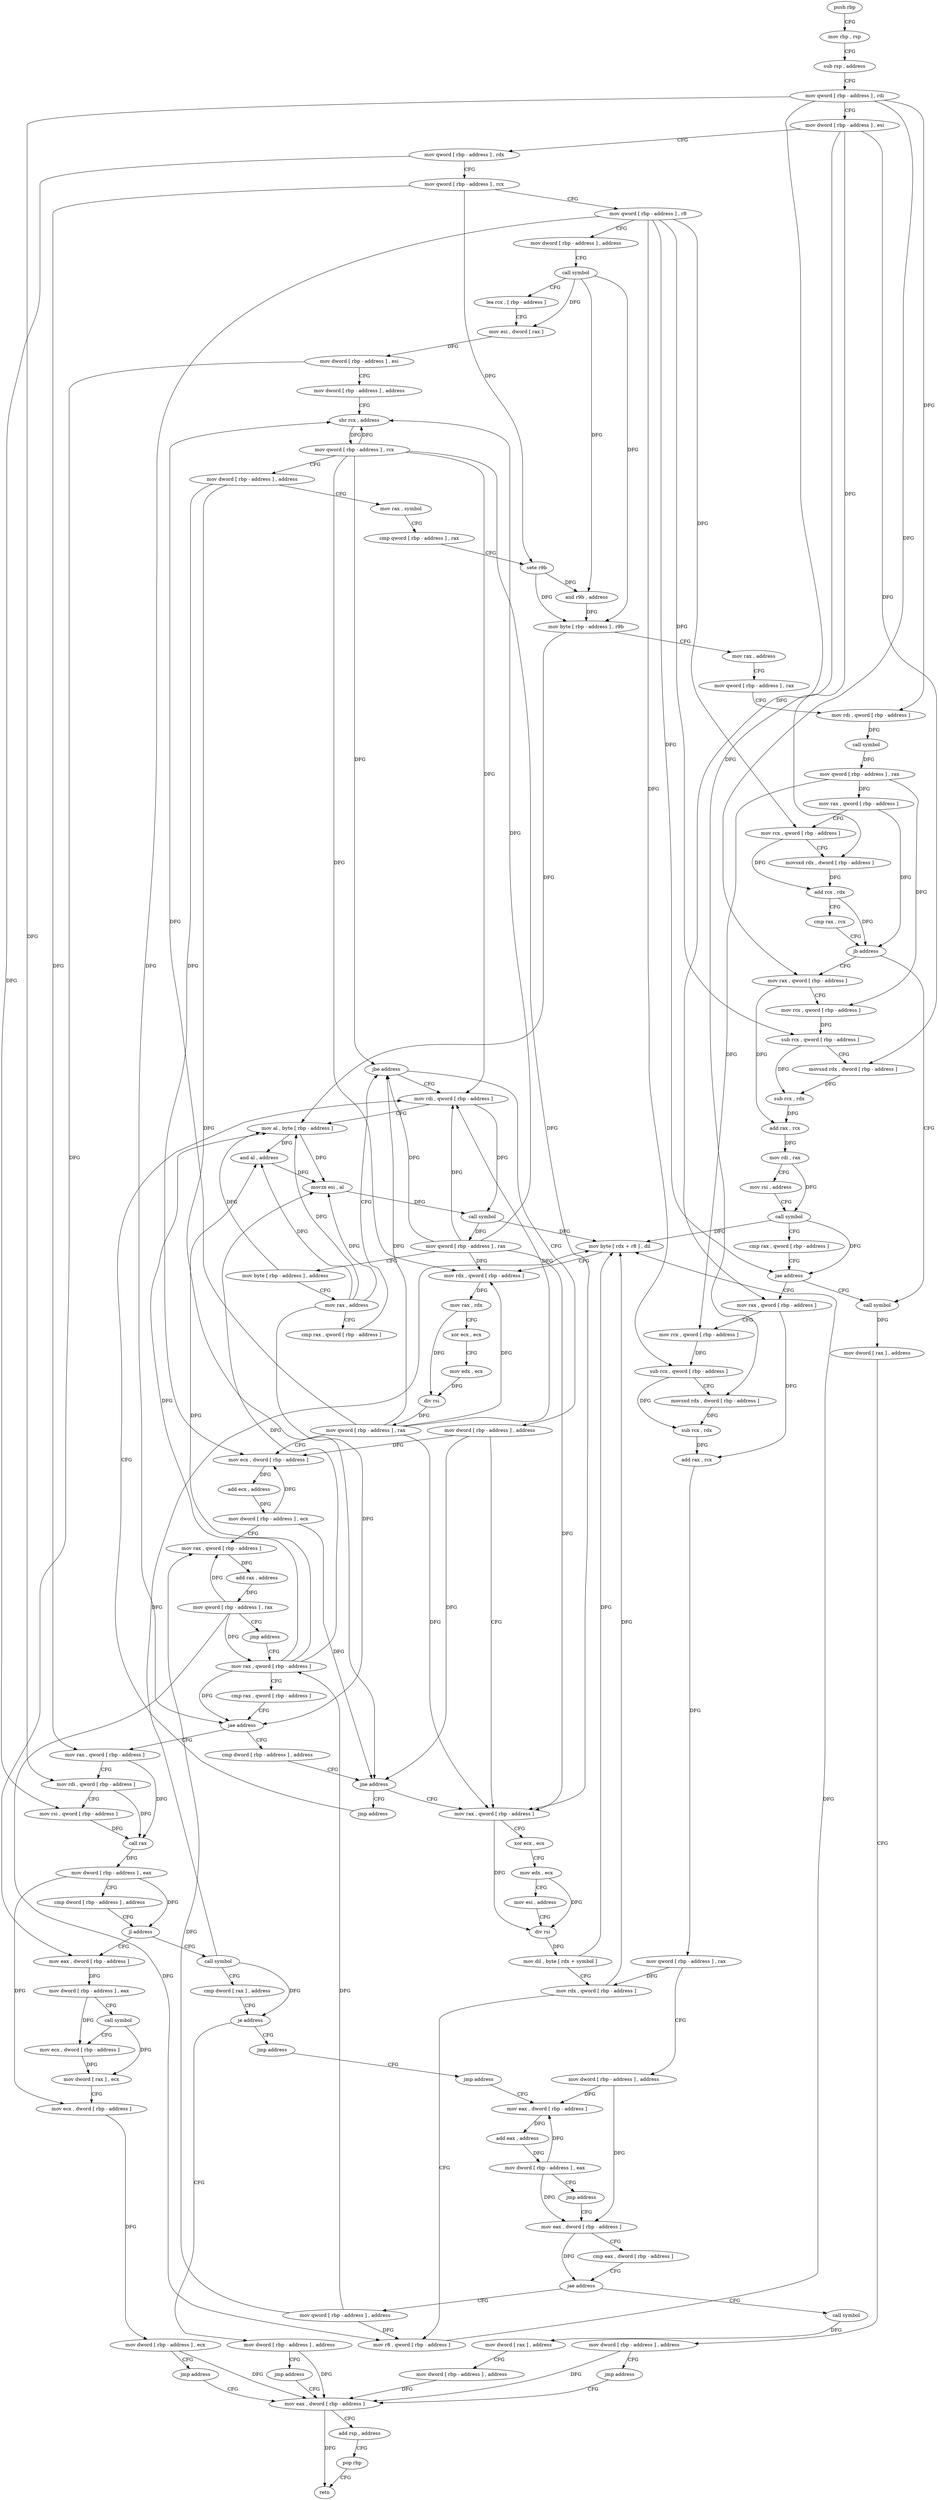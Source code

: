 digraph "func" {
"4288608" [label = "push rbp" ]
"4288609" [label = "mov rbp , rsp" ]
"4288612" [label = "sub rsp , address" ]
"4288619" [label = "mov qword [ rbp - address ] , rdi" ]
"4288623" [label = "mov dword [ rbp - address ] , esi" ]
"4288626" [label = "mov qword [ rbp - address ] , rdx" ]
"4288630" [label = "mov qword [ rbp - address ] , rcx" ]
"4288634" [label = "mov qword [ rbp - address ] , r8" ]
"4288638" [label = "mov dword [ rbp - address ] , address" ]
"4288645" [label = "call symbol" ]
"4288650" [label = "lea rcx , [ rbp - address ]" ]
"4288654" [label = "mov esi , dword [ rax ]" ]
"4288656" [label = "mov dword [ rbp - address ] , esi" ]
"4288659" [label = "mov dword [ rbp - address ] , address" ]
"4288666" [label = "shr rcx , address" ]
"4288670" [label = "mov qword [ rbp - address ] , rcx" ]
"4288674" [label = "mov dword [ rbp - address ] , address" ]
"4288681" [label = "mov rax , symbol" ]
"4288691" [label = "cmp qword [ rbp - address ] , rax" ]
"4288695" [label = "sete r9b" ]
"4288699" [label = "and r9b , address" ]
"4288703" [label = "mov byte [ rbp - address ] , r9b" ]
"4288707" [label = "mov rax , address" ]
"4288717" [label = "mov qword [ rbp - address ] , rax" ]
"4288721" [label = "mov rdi , qword [ rbp - address ]" ]
"4288725" [label = "call symbol" ]
"4288730" [label = "mov qword [ rbp - address ] , rax" ]
"4288734" [label = "mov rax , qword [ rbp - address ]" ]
"4288738" [label = "mov rcx , qword [ rbp - address ]" ]
"4288742" [label = "movsxd rdx , dword [ rbp - address ]" ]
"4288746" [label = "add rcx , rdx" ]
"4288749" [label = "cmp rax , rcx" ]
"4288752" [label = "jb address" ]
"4288808" [label = "call symbol" ]
"4288758" [label = "mov rax , qword [ rbp - address ]" ]
"4288813" [label = "mov dword [ rax ] , address" ]
"4288819" [label = "mov dword [ rbp - address ] , address" ]
"4288826" [label = "jmp address" ]
"4289169" [label = "mov eax , dword [ rbp - address ]" ]
"4288762" [label = "mov rcx , qword [ rbp - address ]" ]
"4288766" [label = "sub rcx , qword [ rbp - address ]" ]
"4288770" [label = "movsxd rdx , dword [ rbp - address ]" ]
"4288774" [label = "sub rcx , rdx" ]
"4288777" [label = "add rax , rcx" ]
"4288780" [label = "mov rdi , rax" ]
"4288783" [label = "mov rsi , address" ]
"4288793" [label = "call symbol" ]
"4288798" [label = "cmp rax , qword [ rbp - address ]" ]
"4288802" [label = "jae address" ]
"4288831" [label = "mov rax , qword [ rbp - address ]" ]
"4289172" [label = "add rsp , address" ]
"4289179" [label = "pop rbp" ]
"4289180" [label = "retn" ]
"4288835" [label = "mov rcx , qword [ rbp - address ]" ]
"4288839" [label = "sub rcx , qword [ rbp - address ]" ]
"4288843" [label = "movsxd rdx , dword [ rbp - address ]" ]
"4288847" [label = "sub rcx , rdx" ]
"4288850" [label = "add rax , rcx" ]
"4288853" [label = "mov qword [ rbp - address ] , rax" ]
"4288857" [label = "mov dword [ rbp - address ] , address" ]
"4288864" [label = "mov eax , dword [ rbp - address ]" ]
"4289151" [label = "call symbol" ]
"4289156" [label = "mov dword [ rax ] , address" ]
"4289162" [label = "mov dword [ rbp - address ] , address" ]
"4288876" [label = "mov qword [ rbp - address ] , address" ]
"4288884" [label = "mov rax , qword [ rbp - address ]" ]
"4289047" [label = "mov rax , qword [ rbp - address ]" ]
"4289051" [label = "mov rdi , qword [ rbp - address ]" ]
"4289055" [label = "mov rsi , qword [ rbp - address ]" ]
"4289059" [label = "call rax" ]
"4289061" [label = "mov dword [ rbp - address ] , eax" ]
"4289064" [label = "cmp dword [ rbp - address ] , address" ]
"4289068" [label = "jl address" ]
"4289101" [label = "call symbol" ]
"4289074" [label = "mov eax , dword [ rbp - address ]" ]
"4288898" [label = "cmp dword [ rbp - address ] , address" ]
"4288902" [label = "jne address" ]
"4288965" [label = "mov rax , qword [ rbp - address ]" ]
"4288908" [label = "jmp address" ]
"4289106" [label = "cmp dword [ rax ] , address" ]
"4289109" [label = "je address" ]
"4289127" [label = "jmp address" ]
"4289115" [label = "mov dword [ rbp - address ] , address" ]
"4289077" [label = "mov dword [ rbp - address ] , eax" ]
"4289080" [label = "call symbol" ]
"4289085" [label = "mov ecx , dword [ rbp - address ]" ]
"4289088" [label = "mov dword [ rax ] , ecx" ]
"4289090" [label = "mov ecx , dword [ rbp - address ]" ]
"4289093" [label = "mov dword [ rbp - address ] , ecx" ]
"4289096" [label = "jmp address" ]
"4288969" [label = "xor ecx , ecx" ]
"4288971" [label = "mov edx , ecx" ]
"4288973" [label = "mov esi , address" ]
"4288978" [label = "div rsi" ]
"4288981" [label = "mov dil , byte [ rdx + symbol ]" ]
"4288989" [label = "mov rdx , qword [ rbp - address ]" ]
"4288993" [label = "mov r8 , qword [ rbp - address ]" ]
"4288997" [label = "mov byte [ rdx + r8 ] , dil" ]
"4289001" [label = "mov rdx , qword [ rbp - address ]" ]
"4289005" [label = "mov rax , rdx" ]
"4289008" [label = "xor ecx , ecx" ]
"4289010" [label = "mov edx , ecx" ]
"4289012" [label = "div rsi" ]
"4289015" [label = "mov qword [ rbp - address ] , rax" ]
"4289019" [label = "mov ecx , dword [ rbp - address ]" ]
"4289022" [label = "add ecx , address" ]
"4289025" [label = "mov dword [ rbp - address ] , ecx" ]
"4289028" [label = "mov rax , qword [ rbp - address ]" ]
"4289032" [label = "add rax , address" ]
"4289038" [label = "mov qword [ rbp - address ] , rax" ]
"4289042" [label = "jmp address" ]
"4288913" [label = "mov rdi , qword [ rbp - address ]" ]
"4289132" [label = "jmp address" ]
"4289122" [label = "jmp address" ]
"4288888" [label = "cmp rax , qword [ rbp - address ]" ]
"4288892" [label = "jae address" ]
"4288917" [label = "mov al , byte [ rbp - address ]" ]
"4288920" [label = "and al , address" ]
"4288922" [label = "movzx esi , al" ]
"4288925" [label = "call symbol" ]
"4288930" [label = "mov qword [ rbp - address ] , rax" ]
"4288934" [label = "mov byte [ rbp - address ] , address" ]
"4288938" [label = "mov rax , address" ]
"4288948" [label = "cmp rax , qword [ rbp - address ]" ]
"4288952" [label = "jbe address" ]
"4288958" [label = "mov dword [ rbp - address ] , address" ]
"4289137" [label = "mov eax , dword [ rbp - address ]" ]
"4289140" [label = "add eax , address" ]
"4289143" [label = "mov dword [ rbp - address ] , eax" ]
"4289146" [label = "jmp address" ]
"4288867" [label = "cmp eax , dword [ rbp - address ]" ]
"4288870" [label = "jae address" ]
"4288608" -> "4288609" [ label = "CFG" ]
"4288609" -> "4288612" [ label = "CFG" ]
"4288612" -> "4288619" [ label = "CFG" ]
"4288619" -> "4288623" [ label = "CFG" ]
"4288619" -> "4288721" [ label = "DFG" ]
"4288619" -> "4288758" [ label = "DFG" ]
"4288619" -> "4288831" [ label = "DFG" ]
"4288619" -> "4289051" [ label = "DFG" ]
"4288623" -> "4288626" [ label = "CFG" ]
"4288623" -> "4288742" [ label = "DFG" ]
"4288623" -> "4288770" [ label = "DFG" ]
"4288623" -> "4288843" [ label = "DFG" ]
"4288626" -> "4288630" [ label = "CFG" ]
"4288626" -> "4289055" [ label = "DFG" ]
"4288630" -> "4288634" [ label = "CFG" ]
"4288630" -> "4288695" [ label = "DFG" ]
"4288630" -> "4289047" [ label = "DFG" ]
"4288634" -> "4288638" [ label = "CFG" ]
"4288634" -> "4288738" [ label = "DFG" ]
"4288634" -> "4288766" [ label = "DFG" ]
"4288634" -> "4288802" [ label = "DFG" ]
"4288634" -> "4288839" [ label = "DFG" ]
"4288634" -> "4288892" [ label = "DFG" ]
"4288638" -> "4288645" [ label = "CFG" ]
"4288645" -> "4288650" [ label = "CFG" ]
"4288645" -> "4288654" [ label = "DFG" ]
"4288645" -> "4288699" [ label = "DFG" ]
"4288645" -> "4288703" [ label = "DFG" ]
"4288650" -> "4288654" [ label = "CFG" ]
"4288654" -> "4288656" [ label = "DFG" ]
"4288656" -> "4288659" [ label = "CFG" ]
"4288656" -> "4289074" [ label = "DFG" ]
"4288659" -> "4288666" [ label = "CFG" ]
"4288666" -> "4288670" [ label = "DFG" ]
"4288670" -> "4288674" [ label = "CFG" ]
"4288670" -> "4288666" [ label = "DFG" ]
"4288670" -> "4288965" [ label = "DFG" ]
"4288670" -> "4289001" [ label = "DFG" ]
"4288670" -> "4288913" [ label = "DFG" ]
"4288670" -> "4288952" [ label = "DFG" ]
"4288674" -> "4288681" [ label = "CFG" ]
"4288674" -> "4288902" [ label = "DFG" ]
"4288674" -> "4289019" [ label = "DFG" ]
"4288681" -> "4288691" [ label = "CFG" ]
"4288691" -> "4288695" [ label = "CFG" ]
"4288695" -> "4288699" [ label = "DFG" ]
"4288695" -> "4288703" [ label = "DFG" ]
"4288699" -> "4288703" [ label = "DFG" ]
"4288703" -> "4288707" [ label = "CFG" ]
"4288703" -> "4288917" [ label = "DFG" ]
"4288707" -> "4288717" [ label = "CFG" ]
"4288717" -> "4288721" [ label = "CFG" ]
"4288721" -> "4288725" [ label = "DFG" ]
"4288725" -> "4288730" [ label = "DFG" ]
"4288730" -> "4288734" [ label = "DFG" ]
"4288730" -> "4288762" [ label = "DFG" ]
"4288730" -> "4288835" [ label = "DFG" ]
"4288734" -> "4288738" [ label = "CFG" ]
"4288734" -> "4288752" [ label = "DFG" ]
"4288738" -> "4288742" [ label = "CFG" ]
"4288738" -> "4288746" [ label = "DFG" ]
"4288742" -> "4288746" [ label = "DFG" ]
"4288746" -> "4288749" [ label = "CFG" ]
"4288746" -> "4288752" [ label = "DFG" ]
"4288749" -> "4288752" [ label = "CFG" ]
"4288752" -> "4288808" [ label = "CFG" ]
"4288752" -> "4288758" [ label = "CFG" ]
"4288808" -> "4288813" [ label = "DFG" ]
"4288758" -> "4288762" [ label = "CFG" ]
"4288758" -> "4288777" [ label = "DFG" ]
"4288813" -> "4288819" [ label = "CFG" ]
"4288819" -> "4288826" [ label = "CFG" ]
"4288819" -> "4289169" [ label = "DFG" ]
"4288826" -> "4289169" [ label = "CFG" ]
"4289169" -> "4289172" [ label = "CFG" ]
"4289169" -> "4289180" [ label = "DFG" ]
"4288762" -> "4288766" [ label = "DFG" ]
"4288766" -> "4288770" [ label = "CFG" ]
"4288766" -> "4288774" [ label = "DFG" ]
"4288770" -> "4288774" [ label = "DFG" ]
"4288774" -> "4288777" [ label = "DFG" ]
"4288777" -> "4288780" [ label = "DFG" ]
"4288780" -> "4288783" [ label = "CFG" ]
"4288780" -> "4288793" [ label = "DFG" ]
"4288783" -> "4288793" [ label = "CFG" ]
"4288793" -> "4288798" [ label = "CFG" ]
"4288793" -> "4288802" [ label = "DFG" ]
"4288793" -> "4288997" [ label = "DFG" ]
"4288798" -> "4288802" [ label = "CFG" ]
"4288802" -> "4288831" [ label = "CFG" ]
"4288802" -> "4288808" [ label = "CFG" ]
"4288831" -> "4288835" [ label = "CFG" ]
"4288831" -> "4288850" [ label = "DFG" ]
"4289172" -> "4289179" [ label = "CFG" ]
"4289179" -> "4289180" [ label = "CFG" ]
"4288835" -> "4288839" [ label = "DFG" ]
"4288839" -> "4288843" [ label = "CFG" ]
"4288839" -> "4288847" [ label = "DFG" ]
"4288843" -> "4288847" [ label = "DFG" ]
"4288847" -> "4288850" [ label = "DFG" ]
"4288850" -> "4288853" [ label = "DFG" ]
"4288853" -> "4288857" [ label = "CFG" ]
"4288853" -> "4288989" [ label = "DFG" ]
"4288857" -> "4288864" [ label = "DFG" ]
"4288857" -> "4289137" [ label = "DFG" ]
"4288864" -> "4288867" [ label = "CFG" ]
"4288864" -> "4288870" [ label = "DFG" ]
"4289151" -> "4289156" [ label = "DFG" ]
"4289156" -> "4289162" [ label = "CFG" ]
"4289162" -> "4289169" [ label = "DFG" ]
"4288876" -> "4288884" [ label = "DFG" ]
"4288876" -> "4288993" [ label = "DFG" ]
"4288876" -> "4289028" [ label = "DFG" ]
"4288884" -> "4288888" [ label = "CFG" ]
"4288884" -> "4288892" [ label = "DFG" ]
"4288884" -> "4288917" [ label = "DFG" ]
"4288884" -> "4288920" [ label = "DFG" ]
"4288884" -> "4288922" [ label = "DFG" ]
"4289047" -> "4289051" [ label = "CFG" ]
"4289047" -> "4289059" [ label = "DFG" ]
"4289051" -> "4289055" [ label = "CFG" ]
"4289051" -> "4289059" [ label = "DFG" ]
"4289055" -> "4289059" [ label = "DFG" ]
"4289059" -> "4289061" [ label = "DFG" ]
"4289061" -> "4289064" [ label = "CFG" ]
"4289061" -> "4289068" [ label = "DFG" ]
"4289061" -> "4289090" [ label = "DFG" ]
"4289064" -> "4289068" [ label = "CFG" ]
"4289068" -> "4289101" [ label = "CFG" ]
"4289068" -> "4289074" [ label = "CFG" ]
"4289101" -> "4289106" [ label = "CFG" ]
"4289101" -> "4289109" [ label = "DFG" ]
"4289101" -> "4288997" [ label = "DFG" ]
"4289074" -> "4289077" [ label = "DFG" ]
"4288898" -> "4288902" [ label = "CFG" ]
"4288902" -> "4288965" [ label = "CFG" ]
"4288902" -> "4288908" [ label = "CFG" ]
"4288965" -> "4288969" [ label = "CFG" ]
"4288965" -> "4288978" [ label = "DFG" ]
"4288908" -> "4288913" [ label = "CFG" ]
"4289106" -> "4289109" [ label = "CFG" ]
"4289109" -> "4289127" [ label = "CFG" ]
"4289109" -> "4289115" [ label = "CFG" ]
"4289127" -> "4289132" [ label = "CFG" ]
"4289115" -> "4289122" [ label = "CFG" ]
"4289115" -> "4289169" [ label = "DFG" ]
"4289077" -> "4289080" [ label = "CFG" ]
"4289077" -> "4289085" [ label = "DFG" ]
"4289080" -> "4289085" [ label = "CFG" ]
"4289080" -> "4289088" [ label = "DFG" ]
"4289085" -> "4289088" [ label = "DFG" ]
"4289088" -> "4289090" [ label = "CFG" ]
"4289090" -> "4289093" [ label = "DFG" ]
"4289093" -> "4289096" [ label = "CFG" ]
"4289093" -> "4289169" [ label = "DFG" ]
"4289096" -> "4289169" [ label = "CFG" ]
"4288969" -> "4288971" [ label = "CFG" ]
"4288971" -> "4288973" [ label = "CFG" ]
"4288971" -> "4288978" [ label = "DFG" ]
"4288973" -> "4288978" [ label = "CFG" ]
"4288978" -> "4288981" [ label = "DFG" ]
"4288981" -> "4288989" [ label = "CFG" ]
"4288981" -> "4288997" [ label = "DFG" ]
"4288989" -> "4288993" [ label = "CFG" ]
"4288989" -> "4288997" [ label = "DFG" ]
"4288993" -> "4288997" [ label = "DFG" ]
"4288997" -> "4289001" [ label = "CFG" ]
"4289001" -> "4289005" [ label = "DFG" ]
"4289005" -> "4289008" [ label = "CFG" ]
"4289005" -> "4289012" [ label = "DFG" ]
"4289008" -> "4289010" [ label = "CFG" ]
"4289010" -> "4289012" [ label = "DFG" ]
"4289012" -> "4289015" [ label = "DFG" ]
"4289015" -> "4289019" [ label = "CFG" ]
"4289015" -> "4288666" [ label = "DFG" ]
"4289015" -> "4288965" [ label = "DFG" ]
"4289015" -> "4289001" [ label = "DFG" ]
"4289015" -> "4288913" [ label = "DFG" ]
"4289015" -> "4288952" [ label = "DFG" ]
"4289019" -> "4289022" [ label = "DFG" ]
"4289022" -> "4289025" [ label = "DFG" ]
"4289025" -> "4289028" [ label = "CFG" ]
"4289025" -> "4288902" [ label = "DFG" ]
"4289025" -> "4289019" [ label = "DFG" ]
"4289028" -> "4289032" [ label = "DFG" ]
"4289032" -> "4289038" [ label = "DFG" ]
"4289038" -> "4289042" [ label = "CFG" ]
"4289038" -> "4288884" [ label = "DFG" ]
"4289038" -> "4288993" [ label = "DFG" ]
"4289038" -> "4289028" [ label = "DFG" ]
"4289042" -> "4288884" [ label = "CFG" ]
"4288913" -> "4288917" [ label = "CFG" ]
"4288913" -> "4288925" [ label = "DFG" ]
"4289132" -> "4289137" [ label = "CFG" ]
"4289122" -> "4289169" [ label = "CFG" ]
"4288888" -> "4288892" [ label = "CFG" ]
"4288892" -> "4289047" [ label = "CFG" ]
"4288892" -> "4288898" [ label = "CFG" ]
"4288917" -> "4288920" [ label = "DFG" ]
"4288917" -> "4288922" [ label = "DFG" ]
"4288920" -> "4288922" [ label = "DFG" ]
"4288922" -> "4288925" [ label = "DFG" ]
"4288925" -> "4288930" [ label = "DFG" ]
"4288925" -> "4288997" [ label = "DFG" ]
"4288930" -> "4288934" [ label = "CFG" ]
"4288930" -> "4288666" [ label = "DFG" ]
"4288930" -> "4288965" [ label = "DFG" ]
"4288930" -> "4289001" [ label = "DFG" ]
"4288930" -> "4288913" [ label = "DFG" ]
"4288930" -> "4288952" [ label = "DFG" ]
"4288934" -> "4288938" [ label = "CFG" ]
"4288934" -> "4288917" [ label = "DFG" ]
"4288938" -> "4288948" [ label = "CFG" ]
"4288938" -> "4288920" [ label = "DFG" ]
"4288938" -> "4288922" [ label = "DFG" ]
"4288938" -> "4288892" [ label = "DFG" ]
"4288938" -> "4288917" [ label = "DFG" ]
"4288948" -> "4288952" [ label = "CFG" ]
"4288952" -> "4288913" [ label = "CFG" ]
"4288952" -> "4288958" [ label = "CFG" ]
"4288958" -> "4288965" [ label = "CFG" ]
"4288958" -> "4288902" [ label = "DFG" ]
"4288958" -> "4289019" [ label = "DFG" ]
"4289137" -> "4289140" [ label = "DFG" ]
"4289140" -> "4289143" [ label = "DFG" ]
"4289143" -> "4289146" [ label = "CFG" ]
"4289143" -> "4288864" [ label = "DFG" ]
"4289143" -> "4289137" [ label = "DFG" ]
"4289146" -> "4288864" [ label = "CFG" ]
"4288867" -> "4288870" [ label = "CFG" ]
"4288870" -> "4289151" [ label = "CFG" ]
"4288870" -> "4288876" [ label = "CFG" ]
}

